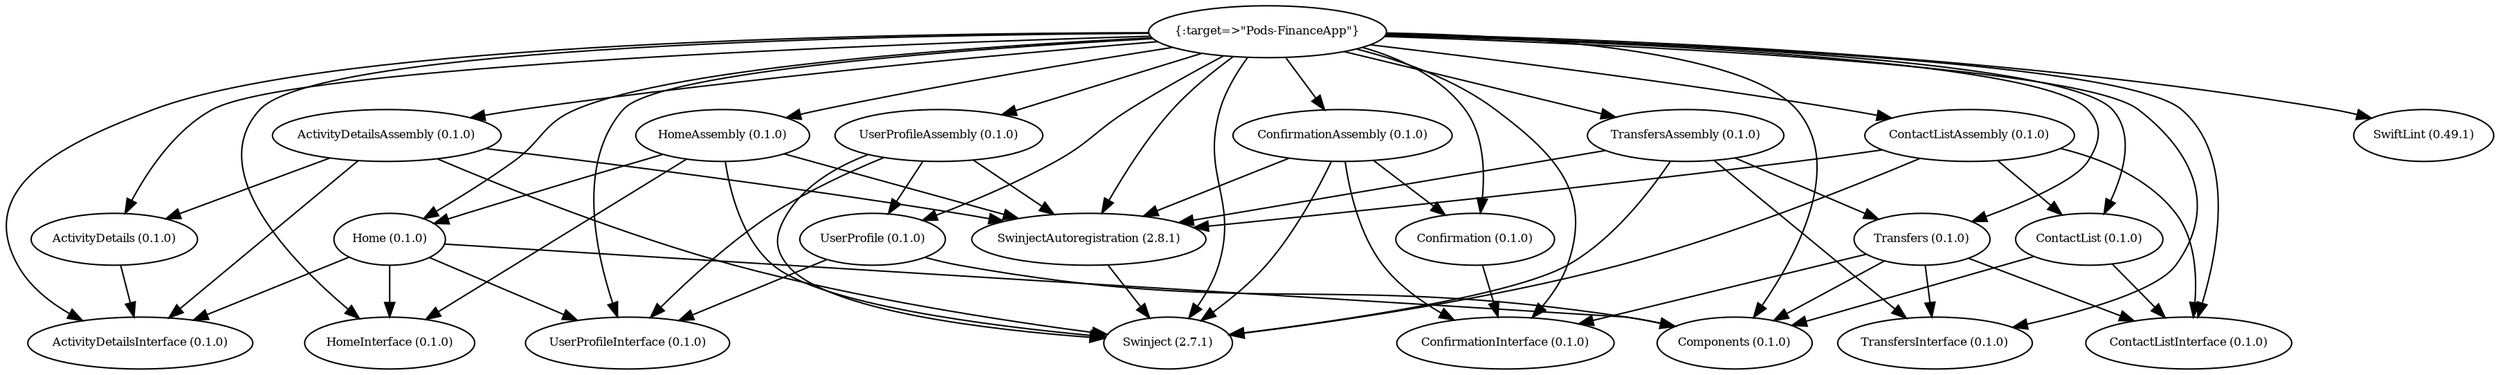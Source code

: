 digraph RGL__DirectedAdjacencyGraph {
    "{:target=>\"Pods-FinanceApp\"}" [
        fontsize = 8,
        label = "{:target=>\"Pods-FinanceApp\"}"
    ]

    "ActivityDetails (0.1.0)" [
        fontsize = 8,
        label = "ActivityDetails (0.1.0)"
    ]

    "ActivityDetailsInterface (0.1.0)" [
        fontsize = 8,
        label = "ActivityDetailsInterface (0.1.0)"
    ]

    "ActivityDetailsAssembly (0.1.0)" [
        fontsize = 8,
        label = "ActivityDetailsAssembly (0.1.0)"
    ]

    "Swinject (2.7.1)" [
        fontsize = 8,
        label = "Swinject (2.7.1)"
    ]

    "SwinjectAutoregistration (2.8.1)" [
        fontsize = 8,
        label = "SwinjectAutoregistration (2.8.1)"
    ]

    "Components (0.1.0)" [
        fontsize = 8,
        label = "Components (0.1.0)"
    ]

    "Confirmation (0.1.0)" [
        fontsize = 8,
        label = "Confirmation (0.1.0)"
    ]

    "ConfirmationInterface (0.1.0)" [
        fontsize = 8,
        label = "ConfirmationInterface (0.1.0)"
    ]

    "ConfirmationAssembly (0.1.0)" [
        fontsize = 8,
        label = "ConfirmationAssembly (0.1.0)"
    ]

    "ContactList (0.1.0)" [
        fontsize = 8,
        label = "ContactList (0.1.0)"
    ]

    "ContactListInterface (0.1.0)" [
        fontsize = 8,
        label = "ContactListInterface (0.1.0)"
    ]

    "ContactListAssembly (0.1.0)" [
        fontsize = 8,
        label = "ContactListAssembly (0.1.0)"
    ]

    "Home (0.1.0)" [
        fontsize = 8,
        label = "Home (0.1.0)"
    ]

    "HomeInterface (0.1.0)" [
        fontsize = 8,
        label = "HomeInterface (0.1.0)"
    ]

    "UserProfileInterface (0.1.0)" [
        fontsize = 8,
        label = "UserProfileInterface (0.1.0)"
    ]

    "HomeAssembly (0.1.0)" [
        fontsize = 8,
        label = "HomeAssembly (0.1.0)"
    ]

    "SwiftLint (0.49.1)" [
        fontsize = 8,
        label = "SwiftLint (0.49.1)"
    ]

    "Transfers (0.1.0)" [
        fontsize = 8,
        label = "Transfers (0.1.0)"
    ]

    "TransfersInterface (0.1.0)" [
        fontsize = 8,
        label = "TransfersInterface (0.1.0)"
    ]

    "TransfersAssembly (0.1.0)" [
        fontsize = 8,
        label = "TransfersAssembly (0.1.0)"
    ]

    "UserProfile (0.1.0)" [
        fontsize = 8,
        label = "UserProfile (0.1.0)"
    ]

    "UserProfileAssembly (0.1.0)" [
        fontsize = 8,
        label = "UserProfileAssembly (0.1.0)"
    ]

    "{:target=>\"Pods-FinanceApp\"}" -> "ActivityDetails (0.1.0)" [
        fontsize = 8
    ]

    "{:target=>\"Pods-FinanceApp\"}" -> "ActivityDetailsAssembly (0.1.0)" [
        fontsize = 8
    ]

    "{:target=>\"Pods-FinanceApp\"}" -> "ActivityDetailsInterface (0.1.0)" [
        fontsize = 8
    ]

    "{:target=>\"Pods-FinanceApp\"}" -> "Components (0.1.0)" [
        fontsize = 8
    ]

    "{:target=>\"Pods-FinanceApp\"}" -> "Confirmation (0.1.0)" [
        fontsize = 8
    ]

    "{:target=>\"Pods-FinanceApp\"}" -> "ConfirmationAssembly (0.1.0)" [
        fontsize = 8
    ]

    "{:target=>\"Pods-FinanceApp\"}" -> "ConfirmationInterface (0.1.0)" [
        fontsize = 8
    ]

    "{:target=>\"Pods-FinanceApp\"}" -> "ContactList (0.1.0)" [
        fontsize = 8
    ]

    "{:target=>\"Pods-FinanceApp\"}" -> "ContactListAssembly (0.1.0)" [
        fontsize = 8
    ]

    "{:target=>\"Pods-FinanceApp\"}" -> "ContactListInterface (0.1.0)" [
        fontsize = 8
    ]

    "{:target=>\"Pods-FinanceApp\"}" -> "Home (0.1.0)" [
        fontsize = 8
    ]

    "{:target=>\"Pods-FinanceApp\"}" -> "HomeAssembly (0.1.0)" [
        fontsize = 8
    ]

    "{:target=>\"Pods-FinanceApp\"}" -> "HomeInterface (0.1.0)" [
        fontsize = 8
    ]

    "{:target=>\"Pods-FinanceApp\"}" -> "SwiftLint (0.49.1)" [
        fontsize = 8
    ]

    "{:target=>\"Pods-FinanceApp\"}" -> "Swinject (2.7.1)" [
        fontsize = 8
    ]

    "{:target=>\"Pods-FinanceApp\"}" -> "SwinjectAutoregistration (2.8.1)" [
        fontsize = 8
    ]

    "{:target=>\"Pods-FinanceApp\"}" -> "Transfers (0.1.0)" [
        fontsize = 8
    ]

    "{:target=>\"Pods-FinanceApp\"}" -> "TransfersAssembly (0.1.0)" [
        fontsize = 8
    ]

    "{:target=>\"Pods-FinanceApp\"}" -> "TransfersInterface (0.1.0)" [
        fontsize = 8
    ]

    "{:target=>\"Pods-FinanceApp\"}" -> "UserProfile (0.1.0)" [
        fontsize = 8
    ]

    "{:target=>\"Pods-FinanceApp\"}" -> "UserProfileAssembly (0.1.0)" [
        fontsize = 8
    ]

    "{:target=>\"Pods-FinanceApp\"}" -> "UserProfileInterface (0.1.0)" [
        fontsize = 8
    ]

    "ActivityDetails (0.1.0)" -> "ActivityDetailsInterface (0.1.0)" [
        fontsize = 8
    ]

    "ActivityDetailsAssembly (0.1.0)" -> "ActivityDetailsInterface (0.1.0)" [
        fontsize = 8
    ]

    "ActivityDetailsAssembly (0.1.0)" -> "ActivityDetails (0.1.0)" [
        fontsize = 8
    ]

    "ActivityDetailsAssembly (0.1.0)" -> "Swinject (2.7.1)" [
        fontsize = 8
    ]

    "ActivityDetailsAssembly (0.1.0)" -> "SwinjectAutoregistration (2.8.1)" [
        fontsize = 8
    ]

    "SwinjectAutoregistration (2.8.1)" -> "Swinject (2.7.1)" [
        fontsize = 8
    ]

    "Confirmation (0.1.0)" -> "ConfirmationInterface (0.1.0)" [
        fontsize = 8
    ]

    "ConfirmationAssembly (0.1.0)" -> "ConfirmationInterface (0.1.0)" [
        fontsize = 8
    ]

    "ConfirmationAssembly (0.1.0)" -> "Confirmation (0.1.0)" [
        fontsize = 8
    ]

    "ConfirmationAssembly (0.1.0)" -> "Swinject (2.7.1)" [
        fontsize = 8
    ]

    "ConfirmationAssembly (0.1.0)" -> "SwinjectAutoregistration (2.8.1)" [
        fontsize = 8
    ]

    "ContactList (0.1.0)" -> "Components (0.1.0)" [
        fontsize = 8
    ]

    "ContactList (0.1.0)" -> "ContactListInterface (0.1.0)" [
        fontsize = 8
    ]

    "ContactListAssembly (0.1.0)" -> "ContactListInterface (0.1.0)" [
        fontsize = 8
    ]

    "ContactListAssembly (0.1.0)" -> "ContactList (0.1.0)" [
        fontsize = 8
    ]

    "ContactListAssembly (0.1.0)" -> "Swinject (2.7.1)" [
        fontsize = 8
    ]

    "ContactListAssembly (0.1.0)" -> "SwinjectAutoregistration (2.8.1)" [
        fontsize = 8
    ]

    "Home (0.1.0)" -> "HomeInterface (0.1.0)" [
        fontsize = 8
    ]

    "Home (0.1.0)" -> "ActivityDetailsInterface (0.1.0)" [
        fontsize = 8
    ]

    "Home (0.1.0)" -> "UserProfileInterface (0.1.0)" [
        fontsize = 8
    ]

    "Home (0.1.0)" -> "Components (0.1.0)" [
        fontsize = 8
    ]

    "HomeAssembly (0.1.0)" -> "HomeInterface (0.1.0)" [
        fontsize = 8
    ]

    "HomeAssembly (0.1.0)" -> "Home (0.1.0)" [
        fontsize = 8
    ]

    "HomeAssembly (0.1.0)" -> "Swinject (2.7.1)" [
        fontsize = 8
    ]

    "HomeAssembly (0.1.0)" -> "SwinjectAutoregistration (2.8.1)" [
        fontsize = 8
    ]

    "Transfers (0.1.0)" -> "TransfersInterface (0.1.0)" [
        fontsize = 8
    ]

    "Transfers (0.1.0)" -> "ConfirmationInterface (0.1.0)" [
        fontsize = 8
    ]

    "Transfers (0.1.0)" -> "ContactListInterface (0.1.0)" [
        fontsize = 8
    ]

    "Transfers (0.1.0)" -> "Components (0.1.0)" [
        fontsize = 8
    ]

    "TransfersAssembly (0.1.0)" -> "TransfersInterface (0.1.0)" [
        fontsize = 8
    ]

    "TransfersAssembly (0.1.0)" -> "Transfers (0.1.0)" [
        fontsize = 8
    ]

    "TransfersAssembly (0.1.0)" -> "Swinject (2.7.1)" [
        fontsize = 8
    ]

    "TransfersAssembly (0.1.0)" -> "SwinjectAutoregistration (2.8.1)" [
        fontsize = 8
    ]

    "UserProfile (0.1.0)" -> "UserProfileInterface (0.1.0)" [
        fontsize = 8
    ]

    "UserProfile (0.1.0)" -> "Components (0.1.0)" [
        fontsize = 8
    ]

    "UserProfileAssembly (0.1.0)" -> "UserProfileInterface (0.1.0)" [
        fontsize = 8
    ]

    "UserProfileAssembly (0.1.0)" -> "UserProfile (0.1.0)" [
        fontsize = 8
    ]

    "UserProfileAssembly (0.1.0)" -> "Swinject (2.7.1)" [
        fontsize = 8
    ]

    "UserProfileAssembly (0.1.0)" -> "SwinjectAutoregistration (2.8.1)" [
        fontsize = 8
    ]
}
